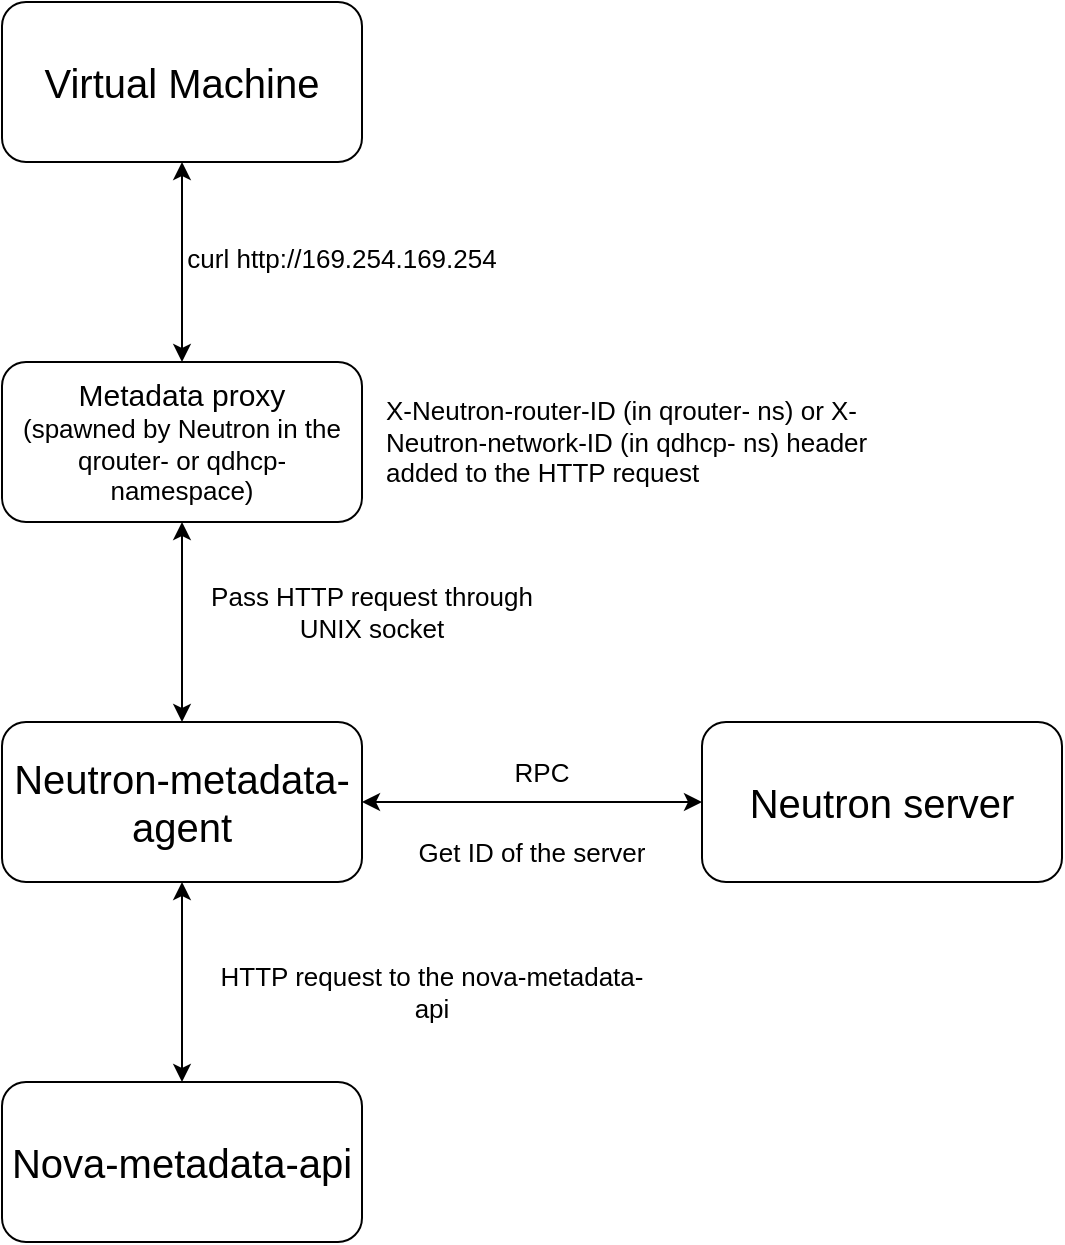 <mxfile version="16.4.0" type="device"><diagram id="TtAnQMAycaubv2IPSUT1" name="Page-1"><mxGraphModel dx="1445" dy="977" grid="1" gridSize="10" guides="1" tooltips="1" connect="1" arrows="1" fold="1" page="1" pageScale="1" pageWidth="850" pageHeight="1100" math="0" shadow="0"><root><mxCell id="0"/><mxCell id="1" parent="0"/><mxCell id="VMmVEK_vGKYFJj3UVElF-7" style="edgeStyle=orthogonalEdgeStyle;rounded=0;orthogonalLoop=1;jettySize=auto;html=1;entryX=0.5;entryY=0;entryDx=0;entryDy=0;fontSize=20;startArrow=classic;startFill=1;" edge="1" parent="1" source="VMmVEK_vGKYFJj3UVElF-1" target="VMmVEK_vGKYFJj3UVElF-3"><mxGeometry relative="1" as="geometry"/></mxCell><mxCell id="VMmVEK_vGKYFJj3UVElF-1" value="&lt;font style=&quot;font-size: 20px&quot;&gt;Virtual Machine&lt;/font&gt;" style="rounded=1;whiteSpace=wrap;html=1;" vertex="1" parent="1"><mxGeometry x="120" y="40" width="180" height="80" as="geometry"/></mxCell><mxCell id="VMmVEK_vGKYFJj3UVElF-10" style="edgeStyle=orthogonalEdgeStyle;rounded=0;orthogonalLoop=1;jettySize=auto;html=1;entryX=0.5;entryY=0;entryDx=0;entryDy=0;fontSize=13;startArrow=classic;startFill=1;" edge="1" parent="1" source="VMmVEK_vGKYFJj3UVElF-3" target="VMmVEK_vGKYFJj3UVElF-4"><mxGeometry relative="1" as="geometry"/></mxCell><mxCell id="VMmVEK_vGKYFJj3UVElF-3" value="&lt;div style=&quot;font-size: 15px&quot;&gt;&lt;font style=&quot;font-size: 15px&quot;&gt;Metadata proxy&lt;/font&gt;&lt;/div&gt;&lt;div style=&quot;font-size: 13px&quot;&gt;&lt;font style=&quot;font-size: 13px&quot;&gt;(spawned by Neutron in the qrouter- or qdhcp- namespace)&lt;br&gt;&lt;/font&gt;&lt;/div&gt;" style="rounded=1;whiteSpace=wrap;html=1;" vertex="1" parent="1"><mxGeometry x="120" y="220" width="180" height="80" as="geometry"/></mxCell><mxCell id="VMmVEK_vGKYFJj3UVElF-12" style="edgeStyle=orthogonalEdgeStyle;rounded=0;orthogonalLoop=1;jettySize=auto;html=1;fontSize=13;startArrow=classic;startFill=1;" edge="1" parent="1" source="VMmVEK_vGKYFJj3UVElF-4" target="VMmVEK_vGKYFJj3UVElF-5"><mxGeometry relative="1" as="geometry"/></mxCell><mxCell id="VMmVEK_vGKYFJj3UVElF-15" style="edgeStyle=orthogonalEdgeStyle;rounded=0;orthogonalLoop=1;jettySize=auto;html=1;fontSize=13;startArrow=classic;startFill=1;" edge="1" parent="1" source="VMmVEK_vGKYFJj3UVElF-4" target="VMmVEK_vGKYFJj3UVElF-6"><mxGeometry relative="1" as="geometry"/></mxCell><mxCell id="VMmVEK_vGKYFJj3UVElF-4" value="&lt;font style=&quot;font-size: 20px&quot;&gt;Neutron-metadata-agent&lt;br&gt;&lt;/font&gt;" style="rounded=1;whiteSpace=wrap;html=1;" vertex="1" parent="1"><mxGeometry x="120" y="400" width="180" height="80" as="geometry"/></mxCell><mxCell id="VMmVEK_vGKYFJj3UVElF-5" value="&lt;font style=&quot;font-size: 20px&quot;&gt;Neutron server&lt;/font&gt;&lt;font style=&quot;font-size: 20px&quot;&gt;&lt;br&gt;&lt;/font&gt;" style="rounded=1;whiteSpace=wrap;html=1;" vertex="1" parent="1"><mxGeometry x="470" y="400" width="180" height="80" as="geometry"/></mxCell><mxCell id="VMmVEK_vGKYFJj3UVElF-6" value="&lt;font style=&quot;font-size: 20px&quot;&gt;Nova-metadata-api&lt;font style=&quot;font-size: 20px&quot;&gt;&lt;br&gt;&lt;/font&gt;&lt;/font&gt;" style="rounded=1;whiteSpace=wrap;html=1;" vertex="1" parent="1"><mxGeometry x="120" y="580" width="180" height="80" as="geometry"/></mxCell><mxCell id="VMmVEK_vGKYFJj3UVElF-8" value="&lt;font style=&quot;font-size: 13px&quot;&gt;curl http://169.254.169.254&lt;/font&gt;" style="text;html=1;strokeColor=none;fillColor=none;align=center;verticalAlign=middle;whiteSpace=wrap;rounded=0;fontSize=20;" vertex="1" parent="1"><mxGeometry x="210" y="150" width="160" height="30" as="geometry"/></mxCell><mxCell id="VMmVEK_vGKYFJj3UVElF-9" value="&lt;div style=&quot;font-size: 13px&quot;&gt;&lt;font style=&quot;font-size: 13px&quot;&gt;X-Neutron-router-ID (in qrouter- ns) or X-Neutron-network-ID (in qdhcp- ns) header added to the HTTP request&lt;/font&gt;&lt;/div&gt;" style="text;html=1;strokeColor=none;fillColor=none;align=left;verticalAlign=middle;whiteSpace=wrap;rounded=0;fontSize=20;" vertex="1" parent="1"><mxGeometry x="310" y="222.5" width="270" height="75" as="geometry"/></mxCell><mxCell id="VMmVEK_vGKYFJj3UVElF-11" value="Pass HTTP request through UNIX socket" style="text;html=1;strokeColor=none;fillColor=none;align=center;verticalAlign=middle;whiteSpace=wrap;rounded=0;fontSize=13;" vertex="1" parent="1"><mxGeometry x="210" y="330" width="190" height="30" as="geometry"/></mxCell><mxCell id="VMmVEK_vGKYFJj3UVElF-13" value="RPC" style="text;html=1;strokeColor=none;fillColor=none;align=center;verticalAlign=middle;whiteSpace=wrap;rounded=0;fontSize=13;" vertex="1" parent="1"><mxGeometry x="360" y="410" width="60" height="30" as="geometry"/></mxCell><mxCell id="VMmVEK_vGKYFJj3UVElF-14" value="Get ID of the server" style="text;html=1;strokeColor=none;fillColor=none;align=center;verticalAlign=middle;whiteSpace=wrap;rounded=0;fontSize=13;" vertex="1" parent="1"><mxGeometry x="320" y="450" width="130" height="30" as="geometry"/></mxCell><mxCell id="VMmVEK_vGKYFJj3UVElF-16" value="HTTP request to the nova-metadata-api" style="text;html=1;strokeColor=none;fillColor=none;align=center;verticalAlign=middle;whiteSpace=wrap;rounded=0;fontSize=13;" vertex="1" parent="1"><mxGeometry x="220" y="520" width="230" height="30" as="geometry"/></mxCell></root></mxGraphModel></diagram></mxfile>